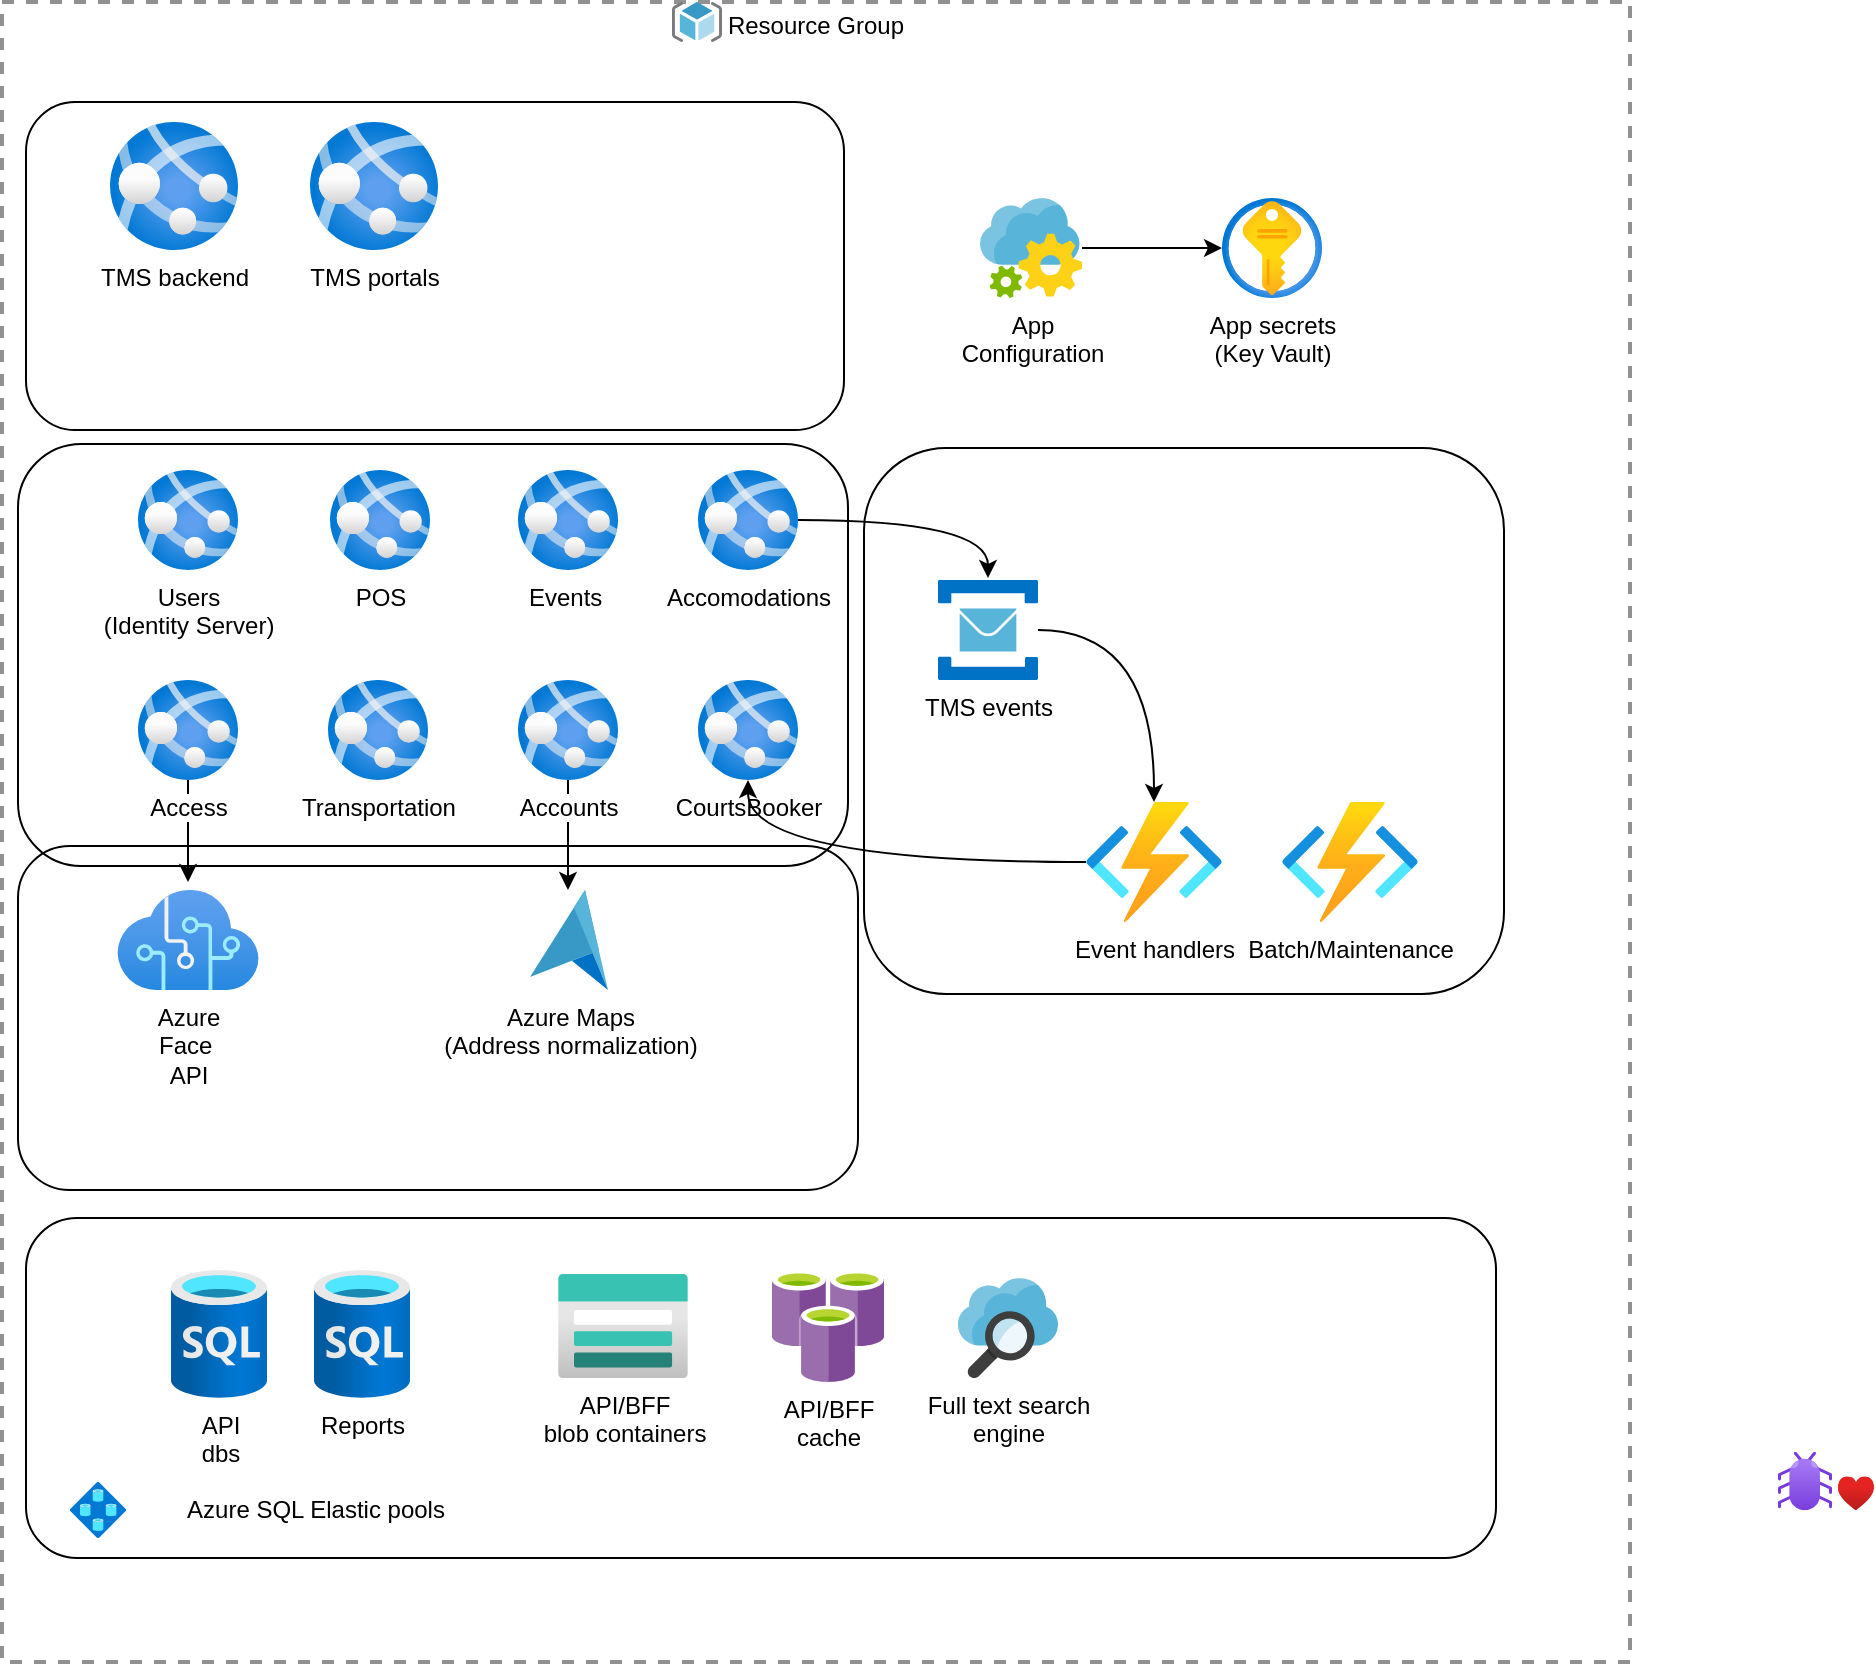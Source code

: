 <mxfile version="14.9.1" type="github">
  <diagram id="KYBh1_Fous7zdA7Xkofr" name="Page-1">
    <mxGraphModel dx="3182" dy="1265" grid="0" gridSize="10" guides="0" tooltips="1" connect="1" arrows="1" fold="1" page="1" pageScale="1" pageWidth="850" pageHeight="1100" math="0" shadow="0">
      <root>
        <mxCell id="0" />
        <mxCell id="1" parent="0" />
        <mxCell id="zzGnuRsnEFHqsaKYD8D7-22" value="Resource Group" style="fontStyle=0;verticalAlign=top;align=center;spacingTop=-2;fillColor=none;rounded=0;whiteSpace=wrap;html=1;strokeColor=#919191;strokeWidth=2;dashed=1;container=1;collapsible=0;expand=0;recursiveResize=0;" vertex="1" parent="1">
          <mxGeometry x="12" y="226" width="814" height="830" as="geometry" />
        </mxCell>
        <mxCell id="JVKzG8Sv0Ugj9nFfbJfG-6" value="TMS portals" style="aspect=fixed;html=1;points=[];align=center;image;fontSize=12;image=img/lib/azure2/compute/App_Services.svg;" parent="zzGnuRsnEFHqsaKYD8D7-22" vertex="1">
          <mxGeometry x="154" y="60.0" width="64" height="64" as="geometry" />
        </mxCell>
        <mxCell id="JVKzG8Sv0Ugj9nFfbJfG-5" value="TMS backend" style="aspect=fixed;html=1;points=[];align=center;image;fontSize=12;image=img/lib/azure2/compute/App_Services.svg;" parent="zzGnuRsnEFHqsaKYD8D7-22" vertex="1">
          <mxGeometry x="54" y="60" width="64" height="64" as="geometry" />
        </mxCell>
        <mxCell id="JVKzG8Sv0Ugj9nFfbJfG-30" value="App &lt;br&gt;Configuration" style="aspect=fixed;html=1;points=[];align=center;image;fontSize=12;image=img/lib/mscae/App_Configuration.svg;" parent="zzGnuRsnEFHqsaKYD8D7-22" vertex="1">
          <mxGeometry x="489" y="98" width="51.02" height="50" as="geometry" />
        </mxCell>
        <mxCell id="JVKzG8Sv0Ugj9nFfbJfG-13" value="App secrets&lt;br&gt;(Key Vault)" style="aspect=fixed;html=1;points=[];align=center;image;fontSize=12;image=img/lib/azure2/security/Key_Vaults.svg;" parent="zzGnuRsnEFHqsaKYD8D7-22" vertex="1">
          <mxGeometry x="610" y="98" width="50" height="50" as="geometry" />
        </mxCell>
        <mxCell id="JVKzG8Sv0Ugj9nFfbJfG-32" style="edgeStyle=orthogonalEdgeStyle;rounded=0;orthogonalLoop=1;jettySize=auto;html=1;fontStyle=4" parent="zzGnuRsnEFHqsaKYD8D7-22" source="JVKzG8Sv0Ugj9nFfbJfG-30" target="JVKzG8Sv0Ugj9nFfbJfG-13" edge="1">
          <mxGeometry relative="1" as="geometry" />
        </mxCell>
        <mxCell id="JVKzG8Sv0Ugj9nFfbJfG-29" value="Event handlers" style="aspect=fixed;html=1;points=[];align=center;image;fontSize=12;image=img/lib/azure2/compute/Function_Apps.svg;" parent="zzGnuRsnEFHqsaKYD8D7-22" vertex="1">
          <mxGeometry x="542" y="400" width="68" height="60" as="geometry" />
        </mxCell>
        <mxCell id="zzGnuRsnEFHqsaKYD8D7-28" value="Batch/Maintenance" style="aspect=fixed;html=1;points=[];align=center;image;fontSize=12;image=img/lib/azure2/compute/Function_Apps.svg;" vertex="1" parent="zzGnuRsnEFHqsaKYD8D7-22">
          <mxGeometry x="640" y="400" width="68" height="60" as="geometry" />
        </mxCell>
        <mxCell id="zzGnuRsnEFHqsaKYD8D7-2" value="" style="aspect=fixed;html=1;points=[];align=center;image;fontSize=12;image=img/lib/azure2/databases/SQL_Elastic_Pools.svg;" vertex="1" parent="zzGnuRsnEFHqsaKYD8D7-22">
          <mxGeometry x="34" y="740" width="28" height="28" as="geometry" />
        </mxCell>
        <mxCell id="zzGnuRsnEFHqsaKYD8D7-23" value="" style="aspect=fixed;html=1;points=[];align=center;image;fontSize=12;image=img/lib/mscae/ResourceGroup.svg;strokeColor=#000000;fillColor=none;" vertex="1" parent="zzGnuRsnEFHqsaKYD8D7-22">
          <mxGeometry x="335" width="25" height="20" as="geometry" />
        </mxCell>
        <mxCell id="zzGnuRsnEFHqsaKYD8D7-31" value="" style="rounded=1;whiteSpace=wrap;html=1;strokeColor=#000000;fillColor=none;" vertex="1" parent="zzGnuRsnEFHqsaKYD8D7-22">
          <mxGeometry x="8" y="221" width="415" height="211" as="geometry" />
        </mxCell>
        <mxCell id="zzGnuRsnEFHqsaKYD8D7-30" value="" style="rounded=1;whiteSpace=wrap;html=1;strokeColor=#000000;fillColor=none;" vertex="1" parent="zzGnuRsnEFHqsaKYD8D7-22">
          <mxGeometry x="8" y="422" width="420" height="172" as="geometry" />
        </mxCell>
        <mxCell id="zzGnuRsnEFHqsaKYD8D7-32" value="" style="rounded=1;whiteSpace=wrap;html=1;strokeColor=#000000;fillColor=none;" vertex="1" parent="zzGnuRsnEFHqsaKYD8D7-22">
          <mxGeometry x="431" y="223" width="320" height="273" as="geometry" />
        </mxCell>
        <mxCell id="zzGnuRsnEFHqsaKYD8D7-33" value="" style="rounded=1;whiteSpace=wrap;html=1;strokeColor=#000000;fillColor=none;" vertex="1" parent="zzGnuRsnEFHqsaKYD8D7-22">
          <mxGeometry x="12" y="608" width="735" height="170" as="geometry" />
        </mxCell>
        <mxCell id="zzGnuRsnEFHqsaKYD8D7-34" value="" style="rounded=1;whiteSpace=wrap;html=1;strokeColor=#000000;fillColor=none;" vertex="1" parent="zzGnuRsnEFHqsaKYD8D7-22">
          <mxGeometry x="12" y="50" width="409" height="164" as="geometry" />
        </mxCell>
        <mxCell id="JVKzG8Sv0Ugj9nFfbJfG-2" value="API&lt;br&gt;dbs" style="aspect=fixed;html=1;points=[];align=center;image;fontSize=12;image=img/lib/azure2/databases/SQL_Database.svg;" parent="1" vertex="1">
          <mxGeometry x="96.5" y="860" width="48" height="64" as="geometry" />
        </mxCell>
        <mxCell id="JVKzG8Sv0Ugj9nFfbJfG-7" value="POS" style="aspect=fixed;html=1;points=[];align=center;image;fontSize=12;image=img/lib/azure2/compute/App_Services.svg;" parent="1" vertex="1">
          <mxGeometry x="176" y="460" width="50" height="50" as="geometry" />
        </mxCell>
        <mxCell id="JVKzG8Sv0Ugj9nFfbJfG-8" value="Events&amp;nbsp;" style="aspect=fixed;html=1;points=[];align=center;image;fontSize=12;image=img/lib/azure2/compute/App_Services.svg;" parent="1" vertex="1">
          <mxGeometry x="270" y="460" width="50" height="50" as="geometry" />
        </mxCell>
        <mxCell id="zzGnuRsnEFHqsaKYD8D7-25" style="edgeStyle=orthogonalEdgeStyle;curved=1;rounded=0;orthogonalLoop=1;jettySize=auto;html=1;entryX=0.5;entryY=-0.02;entryDx=0;entryDy=0;entryPerimeter=0;" edge="1" parent="1" source="JVKzG8Sv0Ugj9nFfbJfG-10" target="JVKzG8Sv0Ugj9nFfbJfG-23">
          <mxGeometry relative="1" as="geometry" />
        </mxCell>
        <mxCell id="JVKzG8Sv0Ugj9nFfbJfG-10" value="Accomodations" style="aspect=fixed;html=1;points=[];align=center;image;fontSize=12;image=img/lib/azure2/compute/App_Services.svg;" parent="1" vertex="1">
          <mxGeometry x="360" y="460" width="50" height="50" as="geometry" />
        </mxCell>
        <mxCell id="zzGnuRsnEFHqsaKYD8D7-8" style="edgeStyle=orthogonalEdgeStyle;rounded=0;orthogonalLoop=1;jettySize=auto;html=1;entryX=0.5;entryY=-0.08;entryDx=0;entryDy=0;entryPerimeter=0;" edge="1" parent="1" source="JVKzG8Sv0Ugj9nFfbJfG-11" target="zzGnuRsnEFHqsaKYD8D7-7">
          <mxGeometry relative="1" as="geometry" />
        </mxCell>
        <mxCell id="JVKzG8Sv0Ugj9nFfbJfG-11" value="Access" style="aspect=fixed;html=1;points=[];align=center;image;fontSize=12;image=img/lib/azure2/compute/App_Services.svg;" parent="1" vertex="1">
          <mxGeometry x="80" y="565" width="50" height="50" as="geometry" />
        </mxCell>
        <mxCell id="JVKzG8Sv0Ugj9nFfbJfG-18" value="Transportation" style="aspect=fixed;html=1;points=[];align=center;image;fontSize=12;image=img/lib/azure2/compute/App_Services.svg;" parent="1" vertex="1">
          <mxGeometry x="175" y="565" width="50" height="50" as="geometry" />
        </mxCell>
        <mxCell id="zzGnuRsnEFHqsaKYD8D7-12" style="edgeStyle=orthogonalEdgeStyle;rounded=0;orthogonalLoop=1;jettySize=auto;html=1;entryX=0.487;entryY=0;entryDx=0;entryDy=0;entryPerimeter=0;" edge="1" parent="1" source="JVKzG8Sv0Ugj9nFfbJfG-19" target="zzGnuRsnEFHqsaKYD8D7-11">
          <mxGeometry relative="1" as="geometry" />
        </mxCell>
        <mxCell id="JVKzG8Sv0Ugj9nFfbJfG-19" value="Accounts" style="aspect=fixed;html=1;points=[];align=center;image;fontSize=12;image=img/lib/azure2/compute/App_Services.svg;" parent="1" vertex="1">
          <mxGeometry x="270" y="565" width="50" height="50" as="geometry" />
        </mxCell>
        <mxCell id="JVKzG8Sv0Ugj9nFfbJfG-20" value="CourtsBooker" style="aspect=fixed;html=1;points=[];align=center;image;fontSize=12;image=img/lib/azure2/compute/App_Services.svg;" parent="1" vertex="1">
          <mxGeometry x="360" y="565" width="50" height="50" as="geometry" />
        </mxCell>
        <mxCell id="zzGnuRsnEFHqsaKYD8D7-26" style="edgeStyle=orthogonalEdgeStyle;curved=1;rounded=0;orthogonalLoop=1;jettySize=auto;html=1;" edge="1" parent="1" source="JVKzG8Sv0Ugj9nFfbJfG-23" target="JVKzG8Sv0Ugj9nFfbJfG-29">
          <mxGeometry relative="1" as="geometry" />
        </mxCell>
        <mxCell id="JVKzG8Sv0Ugj9nFfbJfG-23" value="TMS events" style="aspect=fixed;html=1;points=[];align=center;image;fontSize=12;image=img/lib/mscae/Service_Bus.svg;" parent="1" vertex="1">
          <mxGeometry x="480" y="515" width="50" height="50" as="geometry" />
        </mxCell>
        <mxCell id="zzGnuRsnEFHqsaKYD8D7-27" style="edgeStyle=orthogonalEdgeStyle;curved=1;rounded=0;orthogonalLoop=1;jettySize=auto;html=1;" edge="1" parent="1" source="JVKzG8Sv0Ugj9nFfbJfG-29" target="JVKzG8Sv0Ugj9nFfbJfG-20">
          <mxGeometry relative="1" as="geometry" />
        </mxCell>
        <mxCell id="JVKzG8Sv0Ugj9nFfbJfG-33" value="Reports" style="aspect=fixed;html=1;points=[];align=center;image;fontSize=12;image=img/lib/azure2/databases/SQL_Database.svg;" parent="1" vertex="1">
          <mxGeometry x="168" y="860" width="48" height="64" as="geometry" />
        </mxCell>
        <mxCell id="zzGnuRsnEFHqsaKYD8D7-1" value="Users &lt;br&gt;(Identity Server)" style="aspect=fixed;html=1;points=[];align=center;image;fontSize=12;image=img/lib/azure2/compute/App_Services.svg;" vertex="1" parent="1">
          <mxGeometry x="80" y="460" width="50" height="50" as="geometry" />
        </mxCell>
        <mxCell id="zzGnuRsnEFHqsaKYD8D7-5" value="API/BFF &lt;br&gt;blob containers" style="aspect=fixed;html=1;points=[];align=center;image;fontSize=12;image=img/lib/azure2/storage/Storage_Accounts.svg;strokeColor=#000000;fillColor=none;" vertex="1" parent="1">
          <mxGeometry x="290" y="862" width="65" height="52" as="geometry" />
        </mxCell>
        <mxCell id="zzGnuRsnEFHqsaKYD8D7-6" value="API/BFF&lt;br&gt;cache" style="aspect=fixed;html=1;points=[];align=center;image;fontSize=12;image=img/lib/mscae/Azure_Cache_for_Redis.svg;strokeColor=#000000;fillColor=none;" vertex="1" parent="1">
          <mxGeometry x="397" y="860" width="56" height="56" as="geometry" />
        </mxCell>
        <mxCell id="zzGnuRsnEFHqsaKYD8D7-7" value="Azure&lt;br&gt;Face&amp;nbsp;&lt;br&gt;API" style="aspect=fixed;html=1;points=[];align=center;image;fontSize=12;image=img/lib/azure2/ai_machine_learning/Cognitive_Services.svg;strokeColor=#000000;fillColor=none;" vertex="1" parent="1">
          <mxGeometry x="69.59" y="670" width="70.83" height="50" as="geometry" />
        </mxCell>
        <mxCell id="zzGnuRsnEFHqsaKYD8D7-11" value="Azure Maps&lt;br&gt;(Address normalization)" style="aspect=fixed;html=1;points=[];align=center;image;fontSize=12;image=img/lib/mscae/Azure_Maps.svg;strokeColor=#000000;fillColor=none;" vertex="1" parent="1">
          <mxGeometry x="276" y="670" width="39" height="50" as="geometry" />
        </mxCell>
        <mxCell id="zzGnuRsnEFHqsaKYD8D7-15" value="Full text search&lt;br&gt;engine" style="aspect=fixed;html=1;points=[];align=center;image;fontSize=12;image=img/lib/mscae/Search.svg;strokeColor=#000000;fillColor=none;" vertex="1" parent="1">
          <mxGeometry x="490" y="864" width="50" height="50" as="geometry" />
        </mxCell>
        <mxCell id="zzGnuRsnEFHqsaKYD8D7-16" value="Azure SQL Elastic pools" style="text;html=1;strokeColor=none;fillColor=none;align=center;verticalAlign=middle;whiteSpace=wrap;rounded=0;" vertex="1" parent="1">
          <mxGeometry x="86" y="970" width="166" height="20" as="geometry" />
        </mxCell>
        <mxCell id="zzGnuRsnEFHqsaKYD8D7-21" value="" style="aspect=fixed;html=1;points=[];align=center;image;fontSize=12;image=img/lib/azure2/general/Bug.svg;strokeColor=#000000;fillColor=none;" vertex="1" parent="1">
          <mxGeometry x="900" y="950.85" width="27" height="29.29" as="geometry" />
        </mxCell>
        <mxCell id="zzGnuRsnEFHqsaKYD8D7-20" value="" style="aspect=fixed;html=1;points=[];align=center;image;fontSize=12;image=img/lib/azure2/general/Heart.svg;strokeColor=#000000;fillColor=none;" vertex="1" parent="1">
          <mxGeometry x="930" y="963.26" width="18" height="16.88" as="geometry" />
        </mxCell>
      </root>
    </mxGraphModel>
  </diagram>
</mxfile>
